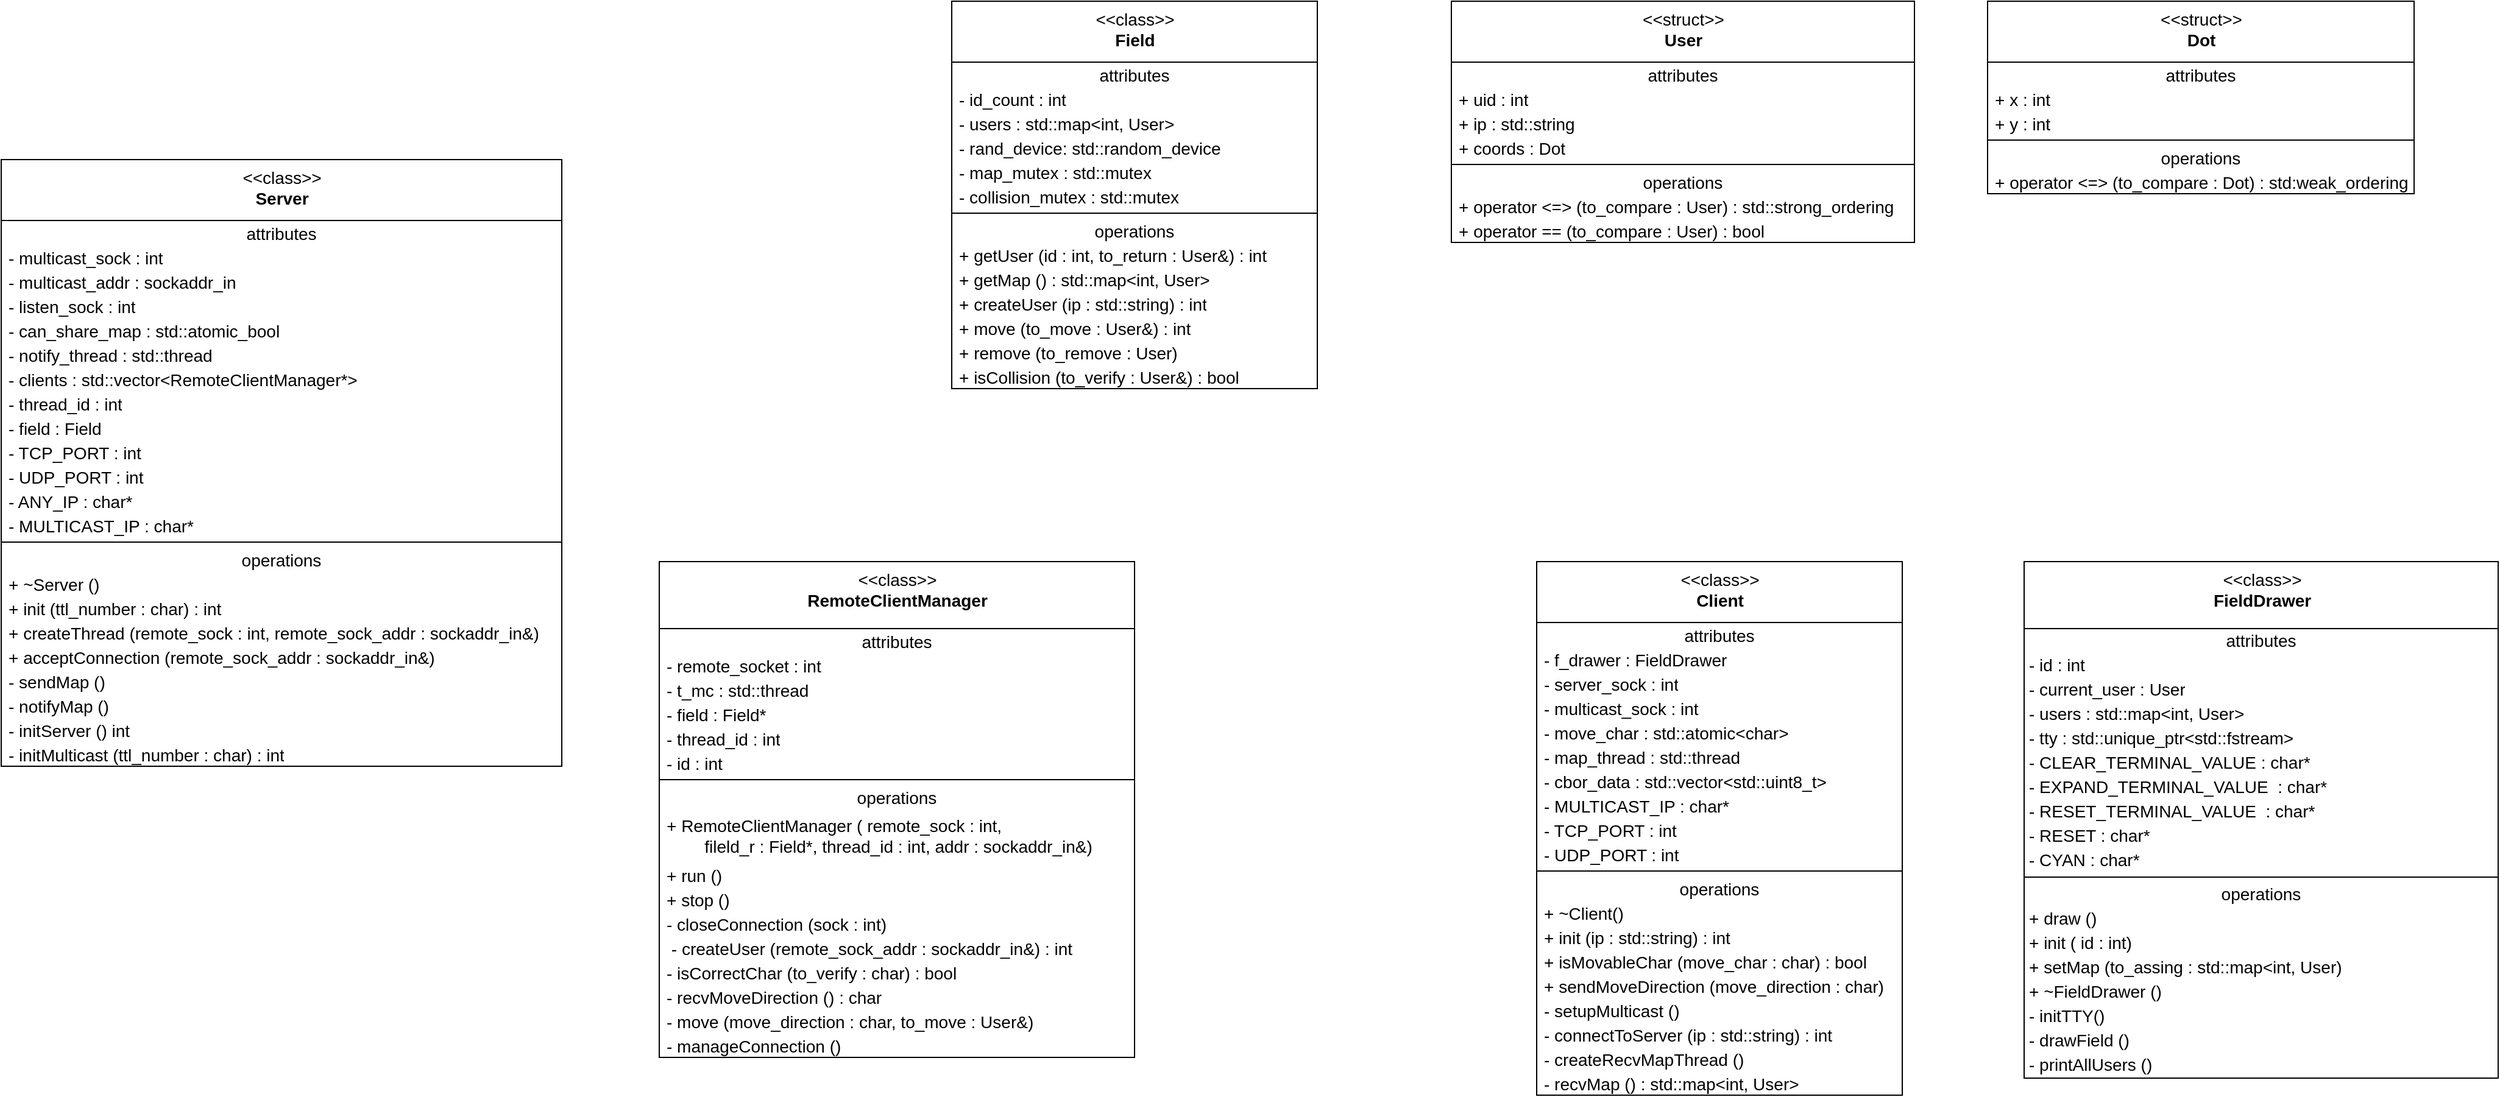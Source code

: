 <mxfile version="17.2.4" type="device" pages="2"><diagram id="QBxHCDTDb50119jeiAJM" name="Page-1"><mxGraphModel dx="2360" dy="2145" grid="1" gridSize="10" guides="1" tooltips="1" connect="1" arrows="1" fold="1" page="1" pageScale="1" pageWidth="827" pageHeight="1169" math="0" shadow="0"><root><mxCell id="0"/><mxCell id="1" parent="0"/><mxCell id="v9esrnPC93a9-r4l2NwM-30" value="&amp;lt;&amp;lt;class&amp;gt;&amp;gt;&lt;br style=&quot;font-size: 14px;&quot;&gt;&lt;b style=&quot;font-size: 14px;&quot;&gt;Field&lt;/b&gt;" style="swimlane;fontStyle=0;align=center;verticalAlign=top;childLayout=stackLayout;horizontal=1;startSize=50;horizontalStack=0;resizeParent=1;resizeParentMax=0;resizeLast=0;collapsible=0;marginBottom=0;html=1;fontSize=14;" parent="1" vertex="1"><mxGeometry x="400" y="-200" width="300" height="318" as="geometry"/></mxCell><mxCell id="v9esrnPC93a9-r4l2NwM-31" value="attributes" style="text;html=1;strokeColor=none;fillColor=none;align=center;verticalAlign=middle;spacingLeft=4;spacingRight=4;overflow=hidden;rotatable=0;points=[[0,0.5],[1,0.5]];portConstraint=eastwest;fontSize=14;" parent="v9esrnPC93a9-r4l2NwM-30" vertex="1"><mxGeometry y="50" width="300" height="20" as="geometry"/></mxCell><mxCell id="HTI_1i0wPOP56Z21qcD7-15" value="- id_count : int" style="text;html=1;strokeColor=none;fillColor=none;align=left;verticalAlign=middle;spacingLeft=4;spacingRight=4;overflow=hidden;rotatable=0;points=[[0,0.5],[1,0.5]];portConstraint=eastwest;fontSize=14;" vertex="1" parent="v9esrnPC93a9-r4l2NwM-30"><mxGeometry y="70" width="300" height="20" as="geometry"/></mxCell><mxCell id="v9esrnPC93a9-r4l2NwM-32" value="- users : std::map&amp;lt;int, User&amp;gt;" style="text;html=1;strokeColor=none;fillColor=none;align=left;verticalAlign=middle;spacingLeft=4;spacingRight=4;overflow=hidden;rotatable=0;points=[[0,0.5],[1,0.5]];portConstraint=eastwest;fontSize=14;" parent="v9esrnPC93a9-r4l2NwM-30" vertex="1"><mxGeometry y="90" width="300" height="20" as="geometry"/></mxCell><mxCell id="HTI_1i0wPOP56Z21qcD7-13" value="- rand_device: std::random_device" style="text;html=1;strokeColor=none;fillColor=none;align=left;verticalAlign=middle;spacingLeft=4;spacingRight=4;overflow=hidden;rotatable=0;points=[[0,0.5],[1,0.5]];portConstraint=eastwest;fontSize=14;" vertex="1" parent="v9esrnPC93a9-r4l2NwM-30"><mxGeometry y="110" width="300" height="20" as="geometry"/></mxCell><mxCell id="v9esrnPC93a9-r4l2NwM-41" value="- map_mutex : std::mutex" style="text;html=1;strokeColor=none;fillColor=none;align=left;verticalAlign=middle;spacingLeft=4;spacingRight=4;overflow=hidden;rotatable=0;points=[[0,0.5],[1,0.5]];portConstraint=eastwest;fontSize=14;" parent="v9esrnPC93a9-r4l2NwM-30" vertex="1"><mxGeometry y="130" width="300" height="20" as="geometry"/></mxCell><mxCell id="HTI_1i0wPOP56Z21qcD7-14" value="- collision_mutex : std::mutex" style="text;html=1;strokeColor=none;fillColor=none;align=left;verticalAlign=middle;spacingLeft=4;spacingRight=4;overflow=hidden;rotatable=0;points=[[0,0.5],[1,0.5]];portConstraint=eastwest;fontSize=14;" vertex="1" parent="v9esrnPC93a9-r4l2NwM-30"><mxGeometry y="150" width="300" height="20" as="geometry"/></mxCell><mxCell id="v9esrnPC93a9-r4l2NwM-34" value="" style="line;strokeWidth=1;fillColor=none;align=left;verticalAlign=middle;spacingTop=-1;spacingLeft=3;spacingRight=3;rotatable=0;labelPosition=right;points=[];portConstraint=eastwest;fontSize=14;" parent="v9esrnPC93a9-r4l2NwM-30" vertex="1"><mxGeometry y="170" width="300" height="8" as="geometry"/></mxCell><mxCell id="v9esrnPC93a9-r4l2NwM-35" value="operations" style="text;html=1;strokeColor=none;fillColor=none;align=center;verticalAlign=middle;spacingLeft=4;spacingRight=4;overflow=hidden;rotatable=0;points=[[0,0.5],[1,0.5]];portConstraint=eastwest;fontSize=14;" parent="v9esrnPC93a9-r4l2NwM-30" vertex="1"><mxGeometry y="178" width="300" height="20" as="geometry"/></mxCell><mxCell id="v9esrnPC93a9-r4l2NwM-36" value="+ getUser (id : int, to_return : User&amp;amp;) : int" style="text;html=1;strokeColor=none;fillColor=none;align=left;verticalAlign=middle;spacingLeft=4;spacingRight=4;overflow=hidden;rotatable=0;points=[[0,0.5],[1,0.5]];portConstraint=eastwest;fontSize=14;" parent="v9esrnPC93a9-r4l2NwM-30" vertex="1"><mxGeometry y="198" width="300" height="20" as="geometry"/></mxCell><mxCell id="HTI_1i0wPOP56Z21qcD7-16" value="+ getMap () : std::map&amp;lt;int, User&amp;gt;" style="text;html=1;strokeColor=none;fillColor=none;align=left;verticalAlign=middle;spacingLeft=4;spacingRight=4;overflow=hidden;rotatable=0;points=[[0,0.5],[1,0.5]];portConstraint=eastwest;fontSize=14;" vertex="1" parent="v9esrnPC93a9-r4l2NwM-30"><mxGeometry y="218" width="300" height="20" as="geometry"/></mxCell><mxCell id="v9esrnPC93a9-r4l2NwM-37" value="+ createUser (ip : std::string) : int" style="text;html=1;strokeColor=none;fillColor=none;align=left;verticalAlign=middle;spacingLeft=4;spacingRight=4;overflow=hidden;rotatable=0;points=[[0,0.5],[1,0.5]];portConstraint=eastwest;fontSize=14;" parent="v9esrnPC93a9-r4l2NwM-30" vertex="1"><mxGeometry y="238" width="300" height="20" as="geometry"/></mxCell><mxCell id="v9esrnPC93a9-r4l2NwM-38" value="+ move (to_move : User&amp;amp;) : int" style="text;html=1;strokeColor=none;fillColor=none;align=left;verticalAlign=middle;spacingLeft=4;spacingRight=4;overflow=hidden;rotatable=0;points=[[0,0.5],[1,0.5]];portConstraint=eastwest;fontSize=14;" parent="v9esrnPC93a9-r4l2NwM-30" vertex="1"><mxGeometry y="258" width="300" height="20" as="geometry"/></mxCell><mxCell id="pss1vz3VO2u5xHAYAkwy-10" value="+ remove (to_remove : User)&amp;nbsp;" style="text;html=1;strokeColor=none;fillColor=none;align=left;verticalAlign=middle;spacingLeft=4;spacingRight=4;overflow=hidden;rotatable=0;points=[[0,0.5],[1,0.5]];portConstraint=eastwest;fontSize=14;" parent="v9esrnPC93a9-r4l2NwM-30" vertex="1"><mxGeometry y="278" width="300" height="20" as="geometry"/></mxCell><mxCell id="v9esrnPC93a9-r4l2NwM-40" value="+ isCollision (to_verify : User&amp;amp;) : bool" style="text;html=1;strokeColor=none;fillColor=none;align=left;verticalAlign=middle;spacingLeft=4;spacingRight=4;overflow=hidden;rotatable=0;points=[[0,0.5],[1,0.5]];portConstraint=eastwest;fontSize=14;" parent="v9esrnPC93a9-r4l2NwM-30" vertex="1"><mxGeometry y="298" width="300" height="20" as="geometry"/></mxCell><mxCell id="pss1vz3VO2u5xHAYAkwy-1" value="&amp;lt;&amp;lt;struct&amp;gt;&amp;gt;&lt;br style=&quot;font-size: 14px;&quot;&gt;&lt;b style=&quot;font-size: 14px;&quot;&gt;User&lt;/b&gt;" style="swimlane;fontStyle=0;align=center;verticalAlign=top;childLayout=stackLayout;horizontal=1;startSize=50;horizontalStack=0;resizeParent=1;resizeParentMax=0;resizeLast=0;collapsible=0;marginBottom=0;html=1;fontSize=14;" parent="1" vertex="1"><mxGeometry x="810" y="-200" width="380" height="198" as="geometry"/></mxCell><mxCell id="pss1vz3VO2u5xHAYAkwy-2" value="attributes" style="text;html=1;strokeColor=none;fillColor=none;align=center;verticalAlign=middle;spacingLeft=4;spacingRight=4;overflow=hidden;rotatable=0;points=[[0,0.5],[1,0.5]];portConstraint=eastwest;fontSize=14;" parent="pss1vz3VO2u5xHAYAkwy-1" vertex="1"><mxGeometry y="50" width="380" height="20" as="geometry"/></mxCell><mxCell id="HTI_1i0wPOP56Z21qcD7-10" value="+ uid : int" style="text;html=1;strokeColor=none;fillColor=none;align=left;verticalAlign=middle;spacingLeft=4;spacingRight=4;overflow=hidden;rotatable=0;points=[[0,0.5],[1,0.5]];portConstraint=eastwest;fontSize=14;" vertex="1" parent="pss1vz3VO2u5xHAYAkwy-1"><mxGeometry y="70" width="380" height="20" as="geometry"/></mxCell><mxCell id="pss1vz3VO2u5xHAYAkwy-4" value="+ ip : std::string" style="text;html=1;strokeColor=none;fillColor=none;align=left;verticalAlign=middle;spacingLeft=4;spacingRight=4;overflow=hidden;rotatable=0;points=[[0,0.5],[1,0.5]];portConstraint=eastwest;fontSize=14;" parent="pss1vz3VO2u5xHAYAkwy-1" vertex="1"><mxGeometry y="90" width="380" height="20" as="geometry"/></mxCell><mxCell id="pss1vz3VO2u5xHAYAkwy-3" value="+ coords : Dot" style="text;html=1;strokeColor=none;fillColor=none;align=left;verticalAlign=middle;spacingLeft=4;spacingRight=4;overflow=hidden;rotatable=0;points=[[0,0.5],[1,0.5]];portConstraint=eastwest;fontSize=14;" parent="pss1vz3VO2u5xHAYAkwy-1" vertex="1"><mxGeometry y="110" width="380" height="20" as="geometry"/></mxCell><mxCell id="pss1vz3VO2u5xHAYAkwy-5" value="" style="line;strokeWidth=1;fillColor=none;align=left;verticalAlign=middle;spacingTop=-1;spacingLeft=3;spacingRight=3;rotatable=0;labelPosition=right;points=[];portConstraint=eastwest;fontSize=14;" parent="pss1vz3VO2u5xHAYAkwy-1" vertex="1"><mxGeometry y="130" width="380" height="8" as="geometry"/></mxCell><mxCell id="pss1vz3VO2u5xHAYAkwy-6" value="operations" style="text;html=1;strokeColor=none;fillColor=none;align=center;verticalAlign=middle;spacingLeft=4;spacingRight=4;overflow=hidden;rotatable=0;points=[[0,0.5],[1,0.5]];portConstraint=eastwest;fontSize=14;" parent="pss1vz3VO2u5xHAYAkwy-1" vertex="1"><mxGeometry y="138" width="380" height="20" as="geometry"/></mxCell><mxCell id="HTI_1i0wPOP56Z21qcD7-11" value="+ operator &amp;lt;=&amp;gt; (to_compare : User) : std::strong_ordering" style="text;html=1;strokeColor=none;fillColor=none;align=left;verticalAlign=middle;spacingLeft=4;spacingRight=4;overflow=hidden;rotatable=0;points=[[0,0.5],[1,0.5]];portConstraint=eastwest;fontSize=14;" vertex="1" parent="pss1vz3VO2u5xHAYAkwy-1"><mxGeometry y="158" width="380" height="20" as="geometry"/></mxCell><mxCell id="HTI_1i0wPOP56Z21qcD7-12" value="+ operator == (to_compare : User) : bool" style="text;html=1;strokeColor=none;fillColor=none;align=left;verticalAlign=middle;spacingLeft=4;spacingRight=4;overflow=hidden;rotatable=0;points=[[0,0.5],[1,0.5]];portConstraint=eastwest;fontSize=14;" vertex="1" parent="pss1vz3VO2u5xHAYAkwy-1"><mxGeometry y="178" width="380" height="20" as="geometry"/></mxCell><mxCell id="HTI_1i0wPOP56Z21qcD7-1" value="&amp;lt;&amp;lt;struct&amp;gt;&amp;gt;&lt;br style=&quot;font-size: 14px;&quot;&gt;&lt;b style=&quot;font-size: 14px;&quot;&gt;Dot&lt;/b&gt;" style="swimlane;fontStyle=0;align=center;verticalAlign=top;childLayout=stackLayout;horizontal=1;startSize=50;horizontalStack=0;resizeParent=1;resizeParentMax=0;resizeLast=0;collapsible=0;marginBottom=0;html=1;fontSize=14;" vertex="1" parent="1"><mxGeometry x="1250" y="-200" width="350" height="158" as="geometry"/></mxCell><mxCell id="HTI_1i0wPOP56Z21qcD7-2" value="attributes" style="text;html=1;strokeColor=none;fillColor=none;align=center;verticalAlign=middle;spacingLeft=4;spacingRight=4;overflow=hidden;rotatable=0;points=[[0,0.5],[1,0.5]];portConstraint=eastwest;fontSize=14;" vertex="1" parent="HTI_1i0wPOP56Z21qcD7-1"><mxGeometry y="50" width="350" height="20" as="geometry"/></mxCell><mxCell id="HTI_1i0wPOP56Z21qcD7-3" value="+ x : int" style="text;html=1;strokeColor=none;fillColor=none;align=left;verticalAlign=middle;spacingLeft=4;spacingRight=4;overflow=hidden;rotatable=0;points=[[0,0.5],[1,0.5]];portConstraint=eastwest;fontSize=14;" vertex="1" parent="HTI_1i0wPOP56Z21qcD7-1"><mxGeometry y="70" width="350" height="20" as="geometry"/></mxCell><mxCell id="HTI_1i0wPOP56Z21qcD7-9" value="+ y : int" style="text;html=1;strokeColor=none;fillColor=none;align=left;verticalAlign=middle;spacingLeft=4;spacingRight=4;overflow=hidden;rotatable=0;points=[[0,0.5],[1,0.5]];portConstraint=eastwest;fontSize=14;" vertex="1" parent="HTI_1i0wPOP56Z21qcD7-1"><mxGeometry y="90" width="350" height="20" as="geometry"/></mxCell><mxCell id="HTI_1i0wPOP56Z21qcD7-6" value="" style="line;strokeWidth=1;fillColor=none;align=left;verticalAlign=middle;spacingTop=-1;spacingLeft=3;spacingRight=3;rotatable=0;labelPosition=right;points=[];portConstraint=eastwest;fontSize=14;" vertex="1" parent="HTI_1i0wPOP56Z21qcD7-1"><mxGeometry y="110" width="350" height="8" as="geometry"/></mxCell><mxCell id="HTI_1i0wPOP56Z21qcD7-7" value="operations" style="text;html=1;strokeColor=none;fillColor=none;align=center;verticalAlign=middle;spacingLeft=4;spacingRight=4;overflow=hidden;rotatable=0;points=[[0,0.5],[1,0.5]];portConstraint=eastwest;fontSize=14;" vertex="1" parent="HTI_1i0wPOP56Z21qcD7-1"><mxGeometry y="118" width="350" height="20" as="geometry"/></mxCell><mxCell id="HTI_1i0wPOP56Z21qcD7-8" value="+ operator &amp;lt;=&amp;gt; (to_compare : Dot) : std:weak_ordering" style="text;html=1;strokeColor=none;fillColor=none;align=left;verticalAlign=middle;spacingLeft=4;spacingRight=4;overflow=hidden;rotatable=0;points=[[0,0.5],[1,0.5]];portConstraint=eastwest;fontSize=14;" vertex="1" parent="HTI_1i0wPOP56Z21qcD7-1"><mxGeometry y="138" width="350" height="20" as="geometry"/></mxCell><mxCell id="HTI_1i0wPOP56Z21qcD7-17" value="&amp;lt;&amp;lt;class&amp;gt;&amp;gt;&lt;br style=&quot;font-size: 14px;&quot;&gt;&lt;b style=&quot;font-size: 14px;&quot;&gt;Client&lt;/b&gt;" style="swimlane;fontStyle=0;align=center;verticalAlign=top;childLayout=stackLayout;horizontal=1;startSize=50;horizontalStack=0;resizeParent=1;resizeParentMax=0;resizeLast=0;collapsible=0;marginBottom=0;html=1;fontSize=14;" vertex="1" parent="1"><mxGeometry x="880" y="260" width="300" height="438" as="geometry"/></mxCell><mxCell id="HTI_1i0wPOP56Z21qcD7-18" value="attributes" style="text;html=1;strokeColor=none;fillColor=none;align=center;verticalAlign=middle;spacingLeft=4;spacingRight=4;overflow=hidden;rotatable=0;points=[[0,0.5],[1,0.5]];portConstraint=eastwest;fontSize=14;" vertex="1" parent="HTI_1i0wPOP56Z21qcD7-17"><mxGeometry y="50" width="300" height="20" as="geometry"/></mxCell><mxCell id="HTI_1i0wPOP56Z21qcD7-19" value="- f_drawer : FieldDrawer" style="text;html=1;strokeColor=none;fillColor=none;align=left;verticalAlign=middle;spacingLeft=4;spacingRight=4;overflow=hidden;rotatable=0;points=[[0,0.5],[1,0.5]];portConstraint=eastwest;fontSize=14;" vertex="1" parent="HTI_1i0wPOP56Z21qcD7-17"><mxGeometry y="70" width="300" height="20" as="geometry"/></mxCell><mxCell id="HTI_1i0wPOP56Z21qcD7-20" value="- server_sock : int" style="text;html=1;strokeColor=none;fillColor=none;align=left;verticalAlign=middle;spacingLeft=4;spacingRight=4;overflow=hidden;rotatable=0;points=[[0,0.5],[1,0.5]];portConstraint=eastwest;fontSize=14;" vertex="1" parent="HTI_1i0wPOP56Z21qcD7-17"><mxGeometry y="90" width="300" height="20" as="geometry"/></mxCell><mxCell id="HTI_1i0wPOP56Z21qcD7-32" value="- multicast_sock : int" style="text;html=1;strokeColor=none;fillColor=none;align=left;verticalAlign=middle;spacingLeft=4;spacingRight=4;overflow=hidden;rotatable=0;points=[[0,0.5],[1,0.5]];portConstraint=eastwest;fontSize=14;" vertex="1" parent="HTI_1i0wPOP56Z21qcD7-17"><mxGeometry y="110" width="300" height="20" as="geometry"/></mxCell><mxCell id="HTI_1i0wPOP56Z21qcD7-21" value="- move_char : std::atomic&amp;lt;char&amp;gt;" style="text;html=1;strokeColor=none;fillColor=none;align=left;verticalAlign=middle;spacingLeft=4;spacingRight=4;overflow=hidden;rotatable=0;points=[[0,0.5],[1,0.5]];portConstraint=eastwest;fontSize=14;" vertex="1" parent="HTI_1i0wPOP56Z21qcD7-17"><mxGeometry y="130" width="300" height="20" as="geometry"/></mxCell><mxCell id="HTI_1i0wPOP56Z21qcD7-22" value="- map_thread : std::thread" style="text;html=1;strokeColor=none;fillColor=none;align=left;verticalAlign=middle;spacingLeft=4;spacingRight=4;overflow=hidden;rotatable=0;points=[[0,0.5],[1,0.5]];portConstraint=eastwest;fontSize=14;" vertex="1" parent="HTI_1i0wPOP56Z21qcD7-17"><mxGeometry y="150" width="300" height="20" as="geometry"/></mxCell><mxCell id="HTI_1i0wPOP56Z21qcD7-23" value="- cbor_data : std::vector&amp;lt;std::uint8_t&amp;gt;" style="text;html=1;strokeColor=none;fillColor=none;align=left;verticalAlign=middle;spacingLeft=4;spacingRight=4;overflow=hidden;rotatable=0;points=[[0,0.5],[1,0.5]];portConstraint=eastwest;fontSize=14;" vertex="1" parent="HTI_1i0wPOP56Z21qcD7-17"><mxGeometry y="170" width="300" height="20" as="geometry"/></mxCell><mxCell id="HTI_1i0wPOP56Z21qcD7-35" value="- MULTICAST_IP : char*" style="text;html=1;strokeColor=none;fillColor=none;align=left;verticalAlign=middle;spacingLeft=4;spacingRight=4;overflow=hidden;rotatable=0;points=[[0,0.5],[1,0.5]];portConstraint=eastwest;fontSize=14;" vertex="1" parent="HTI_1i0wPOP56Z21qcD7-17"><mxGeometry y="190" width="300" height="20" as="geometry"/></mxCell><mxCell id="HTI_1i0wPOP56Z21qcD7-36" value="- TCP_PORT : int" style="text;html=1;strokeColor=none;fillColor=none;align=left;verticalAlign=middle;spacingLeft=4;spacingRight=4;overflow=hidden;rotatable=0;points=[[0,0.5],[1,0.5]];portConstraint=eastwest;fontSize=14;" vertex="1" parent="HTI_1i0wPOP56Z21qcD7-17"><mxGeometry y="210" width="300" height="20" as="geometry"/></mxCell><mxCell id="HTI_1i0wPOP56Z21qcD7-58" value="- UDP_PORT : int" style="text;html=1;strokeColor=none;fillColor=none;align=left;verticalAlign=middle;spacingLeft=4;spacingRight=4;overflow=hidden;rotatable=0;points=[[0,0.5],[1,0.5]];portConstraint=eastwest;fontSize=14;" vertex="1" parent="HTI_1i0wPOP56Z21qcD7-17"><mxGeometry y="230" width="300" height="20" as="geometry"/></mxCell><mxCell id="HTI_1i0wPOP56Z21qcD7-24" value="" style="line;strokeWidth=1;fillColor=none;align=left;verticalAlign=middle;spacingTop=-1;spacingLeft=3;spacingRight=3;rotatable=0;labelPosition=right;points=[];portConstraint=eastwest;fontSize=14;" vertex="1" parent="HTI_1i0wPOP56Z21qcD7-17"><mxGeometry y="250" width="300" height="8" as="geometry"/></mxCell><mxCell id="HTI_1i0wPOP56Z21qcD7-25" value="operations" style="text;html=1;strokeColor=none;fillColor=none;align=center;verticalAlign=middle;spacingLeft=4;spacingRight=4;overflow=hidden;rotatable=0;points=[[0,0.5],[1,0.5]];portConstraint=eastwest;fontSize=14;" vertex="1" parent="HTI_1i0wPOP56Z21qcD7-17"><mxGeometry y="258" width="300" height="20" as="geometry"/></mxCell><mxCell id="HTI_1i0wPOP56Z21qcD7-26" value="+ ~Client()" style="text;html=1;strokeColor=none;fillColor=none;align=left;verticalAlign=middle;spacingLeft=4;spacingRight=4;overflow=hidden;rotatable=0;points=[[0,0.5],[1,0.5]];portConstraint=eastwest;fontSize=14;" vertex="1" parent="HTI_1i0wPOP56Z21qcD7-17"><mxGeometry y="278" width="300" height="20" as="geometry"/></mxCell><mxCell id="HTI_1i0wPOP56Z21qcD7-27" value="+ init (ip : std::string) : int" style="text;html=1;strokeColor=none;fillColor=none;align=left;verticalAlign=middle;spacingLeft=4;spacingRight=4;overflow=hidden;rotatable=0;points=[[0,0.5],[1,0.5]];portConstraint=eastwest;fontSize=14;" vertex="1" parent="HTI_1i0wPOP56Z21qcD7-17"><mxGeometry y="298" width="300" height="20" as="geometry"/></mxCell><mxCell id="HTI_1i0wPOP56Z21qcD7-28" value="+ isMovableChar (move_char : char) : bool" style="text;html=1;strokeColor=none;fillColor=none;align=left;verticalAlign=middle;spacingLeft=4;spacingRight=4;overflow=hidden;rotatable=0;points=[[0,0.5],[1,0.5]];portConstraint=eastwest;fontSize=14;" vertex="1" parent="HTI_1i0wPOP56Z21qcD7-17"><mxGeometry y="318" width="300" height="20" as="geometry"/></mxCell><mxCell id="HTI_1i0wPOP56Z21qcD7-29" value="+ sendMoveDirection (move_direction : char)" style="text;html=1;strokeColor=none;fillColor=none;align=left;verticalAlign=middle;spacingLeft=4;spacingRight=4;overflow=hidden;rotatable=0;points=[[0,0.5],[1,0.5]];portConstraint=eastwest;fontSize=14;" vertex="1" parent="HTI_1i0wPOP56Z21qcD7-17"><mxGeometry y="338" width="300" height="20" as="geometry"/></mxCell><mxCell id="HTI_1i0wPOP56Z21qcD7-30" value="- setupMulticast ()" style="text;html=1;strokeColor=none;fillColor=none;align=left;verticalAlign=middle;spacingLeft=4;spacingRight=4;overflow=hidden;rotatable=0;points=[[0,0.5],[1,0.5]];portConstraint=eastwest;fontSize=14;" vertex="1" parent="HTI_1i0wPOP56Z21qcD7-17"><mxGeometry y="358" width="300" height="20" as="geometry"/></mxCell><mxCell id="HTI_1i0wPOP56Z21qcD7-31" value="- connectToServer (ip : std::string) : int" style="text;html=1;strokeColor=none;fillColor=none;align=left;verticalAlign=middle;spacingLeft=4;spacingRight=4;overflow=hidden;rotatable=0;points=[[0,0.5],[1,0.5]];portConstraint=eastwest;fontSize=14;" vertex="1" parent="HTI_1i0wPOP56Z21qcD7-17"><mxGeometry y="378" width="300" height="20" as="geometry"/></mxCell><mxCell id="HTI_1i0wPOP56Z21qcD7-33" value="- createRecvMapThread ()" style="text;html=1;strokeColor=none;fillColor=none;align=left;verticalAlign=middle;spacingLeft=4;spacingRight=4;overflow=hidden;rotatable=0;points=[[0,0.5],[1,0.5]];portConstraint=eastwest;fontSize=14;" vertex="1" parent="HTI_1i0wPOP56Z21qcD7-17"><mxGeometry y="398" width="300" height="20" as="geometry"/></mxCell><mxCell id="HTI_1i0wPOP56Z21qcD7-34" value="- recvMap () : std::map&amp;lt;int, User&amp;gt;" style="text;html=1;strokeColor=none;fillColor=none;align=left;verticalAlign=middle;spacingLeft=4;spacingRight=4;overflow=hidden;rotatable=0;points=[[0,0.5],[1,0.5]];portConstraint=eastwest;fontSize=14;" vertex="1" parent="HTI_1i0wPOP56Z21qcD7-17"><mxGeometry y="418" width="300" height="20" as="geometry"/></mxCell><mxCell id="HTI_1i0wPOP56Z21qcD7-59" value="&amp;lt;&amp;lt;class&amp;gt;&amp;gt;&lt;br style=&quot;font-size: 14px;&quot;&gt;&lt;b style=&quot;font-size: 14px;&quot;&gt;FieldDrawer&lt;/b&gt;" style="swimlane;fontStyle=0;align=center;verticalAlign=top;childLayout=stackLayout;horizontal=1;startSize=55;horizontalStack=0;resizeParent=1;resizeParentMax=0;resizeLast=0;collapsible=0;marginBottom=1;html=1;fontSize=14;spacing=2;swimlaneLine=1;glass=0;arcSize=15;autosize=0;" vertex="1" parent="1"><mxGeometry x="1280" y="260" width="389" height="424" as="geometry"/></mxCell><mxCell id="HTI_1i0wPOP56Z21qcD7-60" value="attributes" style="text;html=1;strokeColor=none;fillColor=none;align=center;verticalAlign=middle;spacingLeft=4;spacingRight=4;overflow=hidden;rotatable=0;points=[[0,0.5],[1,0.5]];portConstraint=eastwest;fontSize=14;spacing=0;" vertex="1" parent="HTI_1i0wPOP56Z21qcD7-59"><mxGeometry y="55" width="389" height="20" as="geometry"/></mxCell><mxCell id="HTI_1i0wPOP56Z21qcD7-69" value="- id : int" style="text;html=1;strokeColor=none;fillColor=none;align=left;verticalAlign=middle;spacingLeft=4;spacingRight=4;overflow=hidden;rotatable=0;points=[[0,0.5],[1,0.5]];portConstraint=eastwest;fontSize=14;spacing=0;" vertex="1" parent="HTI_1i0wPOP56Z21qcD7-59"><mxGeometry y="75" width="389" height="20" as="geometry"/></mxCell><mxCell id="HTI_1i0wPOP56Z21qcD7-61" value="- current_user : User" style="text;html=1;strokeColor=none;fillColor=none;align=left;verticalAlign=middle;spacingLeft=4;spacingRight=4;overflow=hidden;rotatable=0;points=[[0,0.5],[1,0.5]];portConstraint=eastwest;fontSize=14;spacing=0;" vertex="1" parent="HTI_1i0wPOP56Z21qcD7-59"><mxGeometry y="95" width="389" height="20" as="geometry"/></mxCell><mxCell id="HTI_1i0wPOP56Z21qcD7-67" value="- users : std::map&amp;lt;int, User&amp;gt;" style="text;html=1;strokeColor=none;fillColor=none;align=left;verticalAlign=middle;spacingLeft=4;spacingRight=4;overflow=hidden;rotatable=0;points=[[0,0.5],[1,0.5]];portConstraint=eastwest;fontSize=14;spacing=0;" vertex="1" parent="HTI_1i0wPOP56Z21qcD7-59"><mxGeometry y="115" width="389" height="20" as="geometry"/></mxCell><mxCell id="HTI_1i0wPOP56Z21qcD7-68" value="- tty : std::unique_ptr&amp;lt;std::fstream&amp;gt;" style="text;html=1;strokeColor=none;fillColor=none;align=left;verticalAlign=middle;spacingLeft=4;spacingRight=4;overflow=hidden;rotatable=0;points=[[0,0.5],[1,0.5]];portConstraint=eastwest;fontSize=14;spacing=0;" vertex="1" parent="HTI_1i0wPOP56Z21qcD7-59"><mxGeometry y="135" width="389" height="20" as="geometry"/></mxCell><mxCell id="HTI_1i0wPOP56Z21qcD7-70" value="- CLEAR_TERMINAL_VALUE&amp;nbsp;: char*" style="text;html=1;strokeColor=none;fillColor=none;align=left;verticalAlign=middle;spacingLeft=4;spacingRight=4;overflow=hidden;rotatable=0;points=[[0,0.5],[1,0.5]];portConstraint=eastwest;fontSize=14;spacing=0;" vertex="1" parent="HTI_1i0wPOP56Z21qcD7-59"><mxGeometry y="155" width="389" height="20" as="geometry"/></mxCell><mxCell id="HTI_1i0wPOP56Z21qcD7-72" value="- EXPAND_TERMINAL_VALUE&amp;nbsp;&amp;nbsp;: char*" style="text;html=1;strokeColor=none;fillColor=none;align=left;verticalAlign=middle;spacingLeft=4;spacingRight=4;overflow=hidden;rotatable=0;points=[[0,0.5],[1,0.5]];portConstraint=eastwest;fontSize=14;spacing=0;" vertex="1" parent="HTI_1i0wPOP56Z21qcD7-59"><mxGeometry y="175" width="389" height="20" as="geometry"/></mxCell><mxCell id="HTI_1i0wPOP56Z21qcD7-73" value="- RESET_TERMINAL_VALUE&amp;nbsp;&amp;nbsp;: char*" style="text;html=1;strokeColor=none;fillColor=none;align=left;verticalAlign=middle;spacingLeft=4;spacingRight=4;overflow=hidden;rotatable=0;points=[[0,0.5],[1,0.5]];portConstraint=eastwest;fontSize=14;spacing=0;" vertex="1" parent="HTI_1i0wPOP56Z21qcD7-59"><mxGeometry y="195" width="389" height="20" as="geometry"/></mxCell><mxCell id="HTI_1i0wPOP56Z21qcD7-71" value="- RESET : char*" style="text;html=1;strokeColor=none;fillColor=none;align=left;verticalAlign=middle;spacingLeft=4;spacingRight=4;overflow=hidden;rotatable=0;points=[[0,0.5],[1,0.5]];portConstraint=eastwest;fontSize=14;spacing=0;" vertex="1" parent="HTI_1i0wPOP56Z21qcD7-59"><mxGeometry y="215" width="389" height="20" as="geometry"/></mxCell><mxCell id="HTI_1i0wPOP56Z21qcD7-74" value="- CYAN : char*" style="text;html=1;strokeColor=none;fillColor=none;align=left;verticalAlign=middle;spacingLeft=4;spacingRight=4;overflow=hidden;rotatable=0;points=[[0,0.5],[1,0.5]];portConstraint=eastwest;fontSize=14;spacing=0;" vertex="1" parent="HTI_1i0wPOP56Z21qcD7-59"><mxGeometry y="235" width="389" height="20" as="geometry"/></mxCell><mxCell id="HTI_1i0wPOP56Z21qcD7-64" value="" style="line;strokeWidth=1;fillColor=none;align=left;verticalAlign=middle;spacingTop=-1;spacingLeft=3;spacingRight=3;rotatable=0;labelPosition=right;points=[];portConstraint=eastwest;fontSize=14;spacing=0;" vertex="1" parent="HTI_1i0wPOP56Z21qcD7-59"><mxGeometry y="255" width="389" height="8" as="geometry"/></mxCell><mxCell id="HTI_1i0wPOP56Z21qcD7-65" value="operations" style="text;html=1;strokeColor=none;fillColor=none;align=center;verticalAlign=middle;spacingLeft=4;spacingRight=4;overflow=hidden;rotatable=0;points=[[0,0.5],[1,0.5]];portConstraint=eastwest;fontSize=14;spacing=0;" vertex="1" parent="HTI_1i0wPOP56Z21qcD7-59"><mxGeometry y="263" width="389" height="20" as="geometry"/></mxCell><mxCell id="HTI_1i0wPOP56Z21qcD7-76" value="+ draw ()&amp;nbsp;" style="text;html=1;strokeColor=none;fillColor=none;align=left;verticalAlign=middle;spacingLeft=4;spacingRight=4;overflow=hidden;rotatable=0;points=[[0,0.5],[1,0.5]];portConstraint=eastwest;fontSize=14;spacing=0;" vertex="1" parent="HTI_1i0wPOP56Z21qcD7-59"><mxGeometry y="283" width="389" height="20" as="geometry"/></mxCell><mxCell id="HTI_1i0wPOP56Z21qcD7-77" value="+ init ( id : int)&amp;nbsp;" style="text;html=1;strokeColor=none;fillColor=none;align=left;verticalAlign=middle;spacingLeft=4;spacingRight=4;overflow=hidden;rotatable=0;points=[[0,0.5],[1,0.5]];portConstraint=eastwest;fontSize=14;spacing=0;" vertex="1" parent="HTI_1i0wPOP56Z21qcD7-59"><mxGeometry y="303" width="389" height="20" as="geometry"/></mxCell><mxCell id="HTI_1i0wPOP56Z21qcD7-78" value="+ setMap (to_assing : std::map&amp;lt;int, User)" style="text;html=1;strokeColor=none;fillColor=none;align=left;verticalAlign=middle;spacingLeft=4;spacingRight=4;overflow=hidden;rotatable=0;points=[[0,0.5],[1,0.5]];portConstraint=eastwest;fontSize=14;spacing=0;" vertex="1" parent="HTI_1i0wPOP56Z21qcD7-59"><mxGeometry y="323" width="389" height="20" as="geometry"/></mxCell><mxCell id="HTI_1i0wPOP56Z21qcD7-79" value="+ ~FieldDrawer ()" style="text;html=1;strokeColor=none;fillColor=none;align=left;verticalAlign=middle;spacingLeft=4;spacingRight=4;overflow=hidden;rotatable=0;points=[[0,0.5],[1,0.5]];portConstraint=eastwest;fontSize=14;spacing=0;" vertex="1" parent="HTI_1i0wPOP56Z21qcD7-59"><mxGeometry y="343" width="389" height="20" as="geometry"/></mxCell><mxCell id="HTI_1i0wPOP56Z21qcD7-80" value="- initTTY()" style="text;html=1;strokeColor=none;fillColor=none;align=left;verticalAlign=middle;spacingLeft=4;spacingRight=4;overflow=hidden;rotatable=0;points=[[0,0.5],[1,0.5]];portConstraint=eastwest;fontSize=14;spacing=0;" vertex="1" parent="HTI_1i0wPOP56Z21qcD7-59"><mxGeometry y="363" width="389" height="20" as="geometry"/></mxCell><mxCell id="HTI_1i0wPOP56Z21qcD7-81" value="- drawField ()" style="text;html=1;strokeColor=none;fillColor=none;align=left;verticalAlign=middle;spacingLeft=4;spacingRight=4;overflow=hidden;rotatable=0;points=[[0,0.5],[1,0.5]];portConstraint=eastwest;fontSize=14;spacing=0;" vertex="1" parent="HTI_1i0wPOP56Z21qcD7-59"><mxGeometry y="383" width="389" height="20" as="geometry"/></mxCell><mxCell id="HTI_1i0wPOP56Z21qcD7-82" value="- printAllUsers ()" style="text;html=1;strokeColor=none;fillColor=none;align=left;verticalAlign=middle;spacingLeft=4;spacingRight=4;overflow=hidden;rotatable=0;points=[[0,0.5],[1,0.5]];portConstraint=eastwest;fontSize=14;spacing=0;" vertex="1" parent="HTI_1i0wPOP56Z21qcD7-59"><mxGeometry y="403" width="389" height="20" as="geometry"/></mxCell><mxCell id="HTI_1i0wPOP56Z21qcD7-83" value="&amp;lt;&amp;lt;class&amp;gt;&amp;gt;&lt;br&gt;&lt;b&gt;RemoteClientManager&lt;/b&gt;" style="swimlane;fontStyle=0;align=center;verticalAlign=top;childLayout=stackLayout;horizontal=1;startSize=55;horizontalStack=0;resizeParent=1;resizeParentMax=0;resizeLast=0;collapsible=0;marginBottom=0;html=1;glass=0;fontFamily=Helvetica;fontSize=14;fontColor=default;strokeColor=default;fillColor=default;" vertex="1" parent="1"><mxGeometry x="160" y="260" width="390" height="407" as="geometry"/></mxCell><mxCell id="HTI_1i0wPOP56Z21qcD7-84" value="attributes" style="text;html=1;strokeColor=none;fillColor=none;align=center;verticalAlign=middle;spacingLeft=4;spacingRight=4;overflow=hidden;rotatable=0;points=[[0,0.5],[1,0.5]];portConstraint=eastwest;glass=0;fontFamily=Helvetica;fontSize=14;fontColor=default;startSize=55;" vertex="1" parent="HTI_1i0wPOP56Z21qcD7-83"><mxGeometry y="55" width="390" height="20" as="geometry"/></mxCell><mxCell id="HTI_1i0wPOP56Z21qcD7-85" value="- remote_socket : int" style="text;html=1;strokeColor=none;fillColor=none;align=left;verticalAlign=middle;spacingLeft=4;spacingRight=4;overflow=hidden;rotatable=0;points=[[0,0.5],[1,0.5]];portConstraint=eastwest;glass=0;fontFamily=Helvetica;fontSize=14;fontColor=default;startSize=55;" vertex="1" parent="HTI_1i0wPOP56Z21qcD7-83"><mxGeometry y="75" width="390" height="20" as="geometry"/></mxCell><mxCell id="HTI_1i0wPOP56Z21qcD7-95" value="- t_mc : std::thread" style="text;html=1;strokeColor=none;fillColor=none;align=left;verticalAlign=middle;spacingLeft=4;spacingRight=4;overflow=hidden;rotatable=0;points=[[0,0.5],[1,0.5]];portConstraint=eastwest;glass=0;fontFamily=Helvetica;fontSize=14;fontColor=default;startSize=55;" vertex="1" parent="HTI_1i0wPOP56Z21qcD7-83"><mxGeometry y="95" width="390" height="20" as="geometry"/></mxCell><mxCell id="HTI_1i0wPOP56Z21qcD7-92" value="- field : Field*" style="text;html=1;strokeColor=none;fillColor=none;align=left;verticalAlign=middle;spacingLeft=4;spacingRight=4;overflow=hidden;rotatable=0;points=[[0,0.5],[1,0.5]];portConstraint=eastwest;glass=0;fontFamily=Helvetica;fontSize=14;fontColor=default;startSize=55;" vertex="1" parent="HTI_1i0wPOP56Z21qcD7-83"><mxGeometry y="115" width="390" height="20" as="geometry"/></mxCell><mxCell id="HTI_1i0wPOP56Z21qcD7-94" value="- thread_id : int" style="text;html=1;strokeColor=none;fillColor=none;align=left;verticalAlign=middle;spacingLeft=4;spacingRight=4;overflow=hidden;rotatable=0;points=[[0,0.5],[1,0.5]];portConstraint=eastwest;glass=0;fontFamily=Helvetica;fontSize=14;fontColor=default;startSize=55;" vertex="1" parent="HTI_1i0wPOP56Z21qcD7-83"><mxGeometry y="135" width="390" height="20" as="geometry"/></mxCell><mxCell id="HTI_1i0wPOP56Z21qcD7-93" value="- id : int" style="text;html=1;strokeColor=none;fillColor=none;align=left;verticalAlign=middle;spacingLeft=4;spacingRight=4;overflow=hidden;rotatable=0;points=[[0,0.5],[1,0.5]];portConstraint=eastwest;glass=0;fontFamily=Helvetica;fontSize=14;fontColor=default;startSize=55;" vertex="1" parent="HTI_1i0wPOP56Z21qcD7-83"><mxGeometry y="155" width="390" height="20" as="geometry"/></mxCell><mxCell id="HTI_1i0wPOP56Z21qcD7-88" value="" style="line;strokeWidth=1;fillColor=none;align=left;verticalAlign=middle;spacingTop=-1;spacingLeft=3;spacingRight=3;rotatable=0;labelPosition=right;points=[];portConstraint=eastwest;glass=0;fontFamily=Helvetica;fontSize=14;fontColor=default;startSize=55;html=1;" vertex="1" parent="HTI_1i0wPOP56Z21qcD7-83"><mxGeometry y="175" width="390" height="8" as="geometry"/></mxCell><mxCell id="HTI_1i0wPOP56Z21qcD7-89" value="operations" style="text;html=1;strokeColor=none;fillColor=none;align=center;verticalAlign=middle;spacingLeft=4;spacingRight=4;overflow=hidden;rotatable=0;points=[[0,0.5],[1,0.5]];portConstraint=eastwest;glass=0;fontFamily=Helvetica;fontSize=14;fontColor=default;startSize=55;" vertex="1" parent="HTI_1i0wPOP56Z21qcD7-83"><mxGeometry y="183" width="390" height="20" as="geometry"/></mxCell><mxCell id="HTI_1i0wPOP56Z21qcD7-91" value="+ RemoteClientManager ( remote_sock : int,&lt;br&gt;&#9;&#9;&lt;span style=&quot;white-space: pre&quot;&gt;&#9;&lt;/span&gt;fileld_r : Field*, thread_id : int, addr : sockaddr_in&amp;amp;)" style="text;strokeColor=none;fillColor=none;align=left;verticalAlign=middle;spacingLeft=4;spacingRight=4;overflow=hidden;rotatable=0;points=[[0,0.5],[1,0.5]];portConstraint=eastwest;glass=0;fontFamily=Helvetica;fontSize=14;fontColor=default;startSize=55;spacing=2;spacingTop=0;spacingBottom=0;html=1;labelBorderColor=none;labelBackgroundColor=none;imageHeight=24;arcSize=12;" vertex="1" parent="HTI_1i0wPOP56Z21qcD7-83"><mxGeometry y="203" width="390" height="44" as="geometry"/></mxCell><mxCell id="HTI_1i0wPOP56Z21qcD7-96" value="+ run ()" style="text;html=1;strokeColor=none;fillColor=none;align=left;verticalAlign=middle;spacingLeft=4;spacingRight=4;overflow=hidden;rotatable=0;points=[[0,0.5],[1,0.5]];portConstraint=eastwest;glass=0;fontFamily=Helvetica;fontSize=14;fontColor=default;startSize=55;" vertex="1" parent="HTI_1i0wPOP56Z21qcD7-83"><mxGeometry y="247" width="390" height="20" as="geometry"/></mxCell><mxCell id="HTI_1i0wPOP56Z21qcD7-97" value="+ stop ()" style="text;html=1;strokeColor=none;fillColor=none;align=left;verticalAlign=middle;spacingLeft=4;spacingRight=4;overflow=hidden;rotatable=0;points=[[0,0.5],[1,0.5]];portConstraint=eastwest;glass=0;fontFamily=Helvetica;fontSize=14;fontColor=default;startSize=55;" vertex="1" parent="HTI_1i0wPOP56Z21qcD7-83"><mxGeometry y="267" width="390" height="20" as="geometry"/></mxCell><mxCell id="HTI_1i0wPOP56Z21qcD7-98" value="- closeConnection (sock : int)" style="text;html=1;strokeColor=none;fillColor=none;align=left;verticalAlign=middle;spacingLeft=4;spacingRight=4;overflow=hidden;rotatable=0;points=[[0,0.5],[1,0.5]];portConstraint=eastwest;glass=0;fontFamily=Helvetica;fontSize=14;fontColor=default;startSize=55;" vertex="1" parent="HTI_1i0wPOP56Z21qcD7-83"><mxGeometry y="287" width="390" height="20" as="geometry"/></mxCell><mxCell id="HTI_1i0wPOP56Z21qcD7-99" value="&amp;nbsp;- createUser (remote_sock_addr : sockaddr_in&amp;amp;) : int" style="text;html=1;strokeColor=none;fillColor=none;align=left;verticalAlign=middle;spacingLeft=4;spacingRight=4;overflow=hidden;rotatable=0;points=[[0,0.5],[1,0.5]];portConstraint=eastwest;glass=0;fontFamily=Helvetica;fontSize=14;fontColor=default;startSize=55;" vertex="1" parent="HTI_1i0wPOP56Z21qcD7-83"><mxGeometry y="307" width="390" height="20" as="geometry"/></mxCell><mxCell id="HTI_1i0wPOP56Z21qcD7-100" value="- isCorrectChar (to_verify : char) : bool" style="text;html=1;strokeColor=none;fillColor=none;align=left;verticalAlign=middle;spacingLeft=4;spacingRight=4;overflow=hidden;rotatable=0;points=[[0,0.5],[1,0.5]];portConstraint=eastwest;glass=0;fontFamily=Helvetica;fontSize=14;fontColor=default;startSize=55;" vertex="1" parent="HTI_1i0wPOP56Z21qcD7-83"><mxGeometry y="327" width="390" height="20" as="geometry"/></mxCell><mxCell id="HTI_1i0wPOP56Z21qcD7-101" value="- recvMoveDirection () : char" style="text;html=1;strokeColor=none;fillColor=none;align=left;verticalAlign=middle;spacingLeft=4;spacingRight=4;overflow=hidden;rotatable=0;points=[[0,0.5],[1,0.5]];portConstraint=eastwest;glass=0;fontFamily=Helvetica;fontSize=14;fontColor=default;startSize=55;" vertex="1" parent="HTI_1i0wPOP56Z21qcD7-83"><mxGeometry y="347" width="390" height="20" as="geometry"/></mxCell><mxCell id="HTI_1i0wPOP56Z21qcD7-102" value="- move (move_direction : char, to_move : User&amp;amp;)" style="text;html=1;strokeColor=none;fillColor=none;align=left;verticalAlign=middle;spacingLeft=4;spacingRight=4;overflow=hidden;rotatable=0;points=[[0,0.5],[1,0.5]];portConstraint=eastwest;glass=0;fontFamily=Helvetica;fontSize=14;fontColor=default;startSize=55;" vertex="1" parent="HTI_1i0wPOP56Z21qcD7-83"><mxGeometry y="367" width="390" height="20" as="geometry"/></mxCell><mxCell id="HTI_1i0wPOP56Z21qcD7-103" value="- manageConnection ()" style="text;html=1;strokeColor=none;fillColor=none;align=left;verticalAlign=middle;spacingLeft=4;spacingRight=4;overflow=hidden;rotatable=0;points=[[0,0.5],[1,0.5]];portConstraint=eastwest;glass=0;fontFamily=Helvetica;fontSize=14;fontColor=default;startSize=55;" vertex="1" parent="HTI_1i0wPOP56Z21qcD7-83"><mxGeometry y="387" width="390" height="20" as="geometry"/></mxCell><mxCell id="HTI_1i0wPOP56Z21qcD7-122" value="&amp;lt;&amp;lt;class&amp;gt;&amp;gt;&lt;br style=&quot;font-size: 14px&quot;&gt;&lt;b&gt;Server&lt;/b&gt;" style="swimlane;fontStyle=0;align=center;verticalAlign=top;childLayout=stackLayout;horizontal=1;startSize=50;horizontalStack=0;resizeParent=1;resizeParentMax=0;resizeLast=0;collapsible=0;marginBottom=0;html=1;fontSize=14;" vertex="1" parent="1"><mxGeometry x="-380" y="-70" width="460" height="498" as="geometry"/></mxCell><mxCell id="HTI_1i0wPOP56Z21qcD7-123" value="attributes" style="text;html=1;strokeColor=none;fillColor=none;align=center;verticalAlign=middle;spacingLeft=4;spacingRight=4;overflow=hidden;rotatable=0;points=[[0,0.5],[1,0.5]];portConstraint=eastwest;fontSize=14;" vertex="1" parent="HTI_1i0wPOP56Z21qcD7-122"><mxGeometry y="50" width="460" height="20" as="geometry"/></mxCell><mxCell id="HTI_1i0wPOP56Z21qcD7-126" value="- multicast_sock : int" style="text;html=1;strokeColor=none;fillColor=none;align=left;verticalAlign=middle;spacingLeft=4;spacingRight=4;overflow=hidden;rotatable=0;points=[[0,0.5],[1,0.5]];portConstraint=eastwest;fontSize=14;" vertex="1" parent="HTI_1i0wPOP56Z21qcD7-122"><mxGeometry y="70" width="460" height="20" as="geometry"/></mxCell><mxCell id="HTI_1i0wPOP56Z21qcD7-124" value="- multicast_addr : sockaddr_in" style="text;html=1;strokeColor=none;fillColor=none;align=left;verticalAlign=middle;spacingLeft=4;spacingRight=4;overflow=hidden;rotatable=0;points=[[0,0.5],[1,0.5]];portConstraint=eastwest;fontSize=14;" vertex="1" parent="HTI_1i0wPOP56Z21qcD7-122"><mxGeometry y="90" width="460" height="20" as="geometry"/></mxCell><mxCell id="HTI_1i0wPOP56Z21qcD7-125" value="- listen_sock : int" style="text;html=1;strokeColor=none;fillColor=none;align=left;verticalAlign=middle;spacingLeft=4;spacingRight=4;overflow=hidden;rotatable=0;points=[[0,0.5],[1,0.5]];portConstraint=eastwest;fontSize=14;" vertex="1" parent="HTI_1i0wPOP56Z21qcD7-122"><mxGeometry y="110" width="460" height="20" as="geometry"/></mxCell><mxCell id="HTI_1i0wPOP56Z21qcD7-127" value="- can_share_map : std::atomic_bool" style="text;html=1;strokeColor=none;fillColor=none;align=left;verticalAlign=middle;spacingLeft=4;spacingRight=4;overflow=hidden;rotatable=0;points=[[0,0.5],[1,0.5]];portConstraint=eastwest;fontSize=14;" vertex="1" parent="HTI_1i0wPOP56Z21qcD7-122"><mxGeometry y="130" width="460" height="20" as="geometry"/></mxCell><mxCell id="HTI_1i0wPOP56Z21qcD7-128" value="- notify_thread : std::thread" style="text;html=1;strokeColor=none;fillColor=none;align=left;verticalAlign=middle;spacingLeft=4;spacingRight=4;overflow=hidden;rotatable=0;points=[[0,0.5],[1,0.5]];portConstraint=eastwest;fontSize=14;" vertex="1" parent="HTI_1i0wPOP56Z21qcD7-122"><mxGeometry y="150" width="460" height="20" as="geometry"/></mxCell><mxCell id="HTI_1i0wPOP56Z21qcD7-129" value="- clients : std::vector&amp;lt;RemoteClientManager*&amp;gt;" style="text;html=1;strokeColor=none;fillColor=none;align=left;verticalAlign=middle;spacingLeft=4;spacingRight=4;overflow=hidden;rotatable=0;points=[[0,0.5],[1,0.5]];portConstraint=eastwest;fontSize=14;" vertex="1" parent="HTI_1i0wPOP56Z21qcD7-122"><mxGeometry y="170" width="460" height="20" as="geometry"/></mxCell><mxCell id="HTI_1i0wPOP56Z21qcD7-130" value="- thread_id : int" style="text;html=1;strokeColor=none;fillColor=none;align=left;verticalAlign=middle;spacingLeft=4;spacingRight=4;overflow=hidden;rotatable=0;points=[[0,0.5],[1,0.5]];portConstraint=eastwest;fontSize=14;" vertex="1" parent="HTI_1i0wPOP56Z21qcD7-122"><mxGeometry y="190" width="460" height="20" as="geometry"/></mxCell><mxCell id="HTI_1i0wPOP56Z21qcD7-131" value="- field : Field" style="text;html=1;strokeColor=none;fillColor=none;align=left;verticalAlign=middle;spacingLeft=4;spacingRight=4;overflow=hidden;rotatable=0;points=[[0,0.5],[1,0.5]];portConstraint=eastwest;fontSize=14;" vertex="1" parent="HTI_1i0wPOP56Z21qcD7-122"><mxGeometry y="210" width="460" height="20" as="geometry"/></mxCell><mxCell id="HTI_1i0wPOP56Z21qcD7-143" value="- TCP_PORT : int" style="text;html=1;strokeColor=none;fillColor=none;align=left;verticalAlign=middle;spacingLeft=4;spacingRight=4;overflow=hidden;rotatable=0;points=[[0,0.5],[1,0.5]];portConstraint=eastwest;fontSize=14;" vertex="1" parent="HTI_1i0wPOP56Z21qcD7-122"><mxGeometry y="230" width="460" height="20" as="geometry"/></mxCell><mxCell id="HTI_1i0wPOP56Z21qcD7-132" value="- UDP_PORT : int" style="text;html=1;strokeColor=none;fillColor=none;align=left;verticalAlign=middle;spacingLeft=4;spacingRight=4;overflow=hidden;rotatable=0;points=[[0,0.5],[1,0.5]];portConstraint=eastwest;fontSize=14;" vertex="1" parent="HTI_1i0wPOP56Z21qcD7-122"><mxGeometry y="250" width="460" height="20" as="geometry"/></mxCell><mxCell id="HTI_1i0wPOP56Z21qcD7-147" value="- ANY_IP : char*" style="text;html=1;strokeColor=none;fillColor=none;align=left;verticalAlign=middle;spacingLeft=4;spacingRight=4;overflow=hidden;rotatable=0;points=[[0,0.5],[1,0.5]];portConstraint=eastwest;fontSize=14;" vertex="1" parent="HTI_1i0wPOP56Z21qcD7-122"><mxGeometry y="270" width="460" height="20" as="geometry"/></mxCell><mxCell id="HTI_1i0wPOP56Z21qcD7-146" value="- MULTICAST_IP : char*" style="text;html=1;strokeColor=none;fillColor=none;align=left;verticalAlign=middle;spacingLeft=4;spacingRight=4;overflow=hidden;rotatable=0;points=[[0,0.5],[1,0.5]];portConstraint=eastwest;fontSize=14;" vertex="1" parent="HTI_1i0wPOP56Z21qcD7-122"><mxGeometry y="290" width="460" height="20" as="geometry"/></mxCell><mxCell id="HTI_1i0wPOP56Z21qcD7-133" value="" style="line;strokeWidth=1;fillColor=none;align=left;verticalAlign=middle;spacingTop=-1;spacingLeft=3;spacingRight=3;rotatable=0;labelPosition=right;points=[];portConstraint=eastwest;fontSize=14;" vertex="1" parent="HTI_1i0wPOP56Z21qcD7-122"><mxGeometry y="310" width="460" height="8" as="geometry"/></mxCell><mxCell id="HTI_1i0wPOP56Z21qcD7-134" value="operations" style="text;html=1;strokeColor=none;fillColor=none;align=center;verticalAlign=middle;spacingLeft=4;spacingRight=4;overflow=hidden;rotatable=0;points=[[0,0.5],[1,0.5]];portConstraint=eastwest;fontSize=14;" vertex="1" parent="HTI_1i0wPOP56Z21qcD7-122"><mxGeometry y="318" width="460" height="20" as="geometry"/></mxCell><mxCell id="HTI_1i0wPOP56Z21qcD7-135" value="+ ~Server ()" style="text;html=1;strokeColor=none;fillColor=none;align=left;verticalAlign=middle;spacingLeft=4;spacingRight=4;overflow=hidden;rotatable=0;points=[[0,0.5],[1,0.5]];portConstraint=eastwest;fontSize=14;" vertex="1" parent="HTI_1i0wPOP56Z21qcD7-122"><mxGeometry y="338" width="460" height="20" as="geometry"/></mxCell><mxCell id="HTI_1i0wPOP56Z21qcD7-136" value="+ init (ttl_number : char) : int" style="text;html=1;strokeColor=none;fillColor=none;align=left;verticalAlign=middle;spacingLeft=4;spacingRight=4;overflow=hidden;rotatable=0;points=[[0,0.5],[1,0.5]];portConstraint=eastwest;fontSize=14;" vertex="1" parent="HTI_1i0wPOP56Z21qcD7-122"><mxGeometry y="358" width="460" height="20" as="geometry"/></mxCell><mxCell id="HTI_1i0wPOP56Z21qcD7-137" value="+ createThread (remote_sock : int, remote_sock_addr : sockaddr_in&amp;amp;)" style="text;html=1;strokeColor=none;fillColor=none;align=left;verticalAlign=middle;spacingLeft=4;spacingRight=4;overflow=hidden;rotatable=0;points=[[0,0.5],[1,0.5]];portConstraint=eastwest;fontSize=14;" vertex="1" parent="HTI_1i0wPOP56Z21qcD7-122"><mxGeometry y="378" width="460" height="20" as="geometry"/></mxCell><mxCell id="HTI_1i0wPOP56Z21qcD7-138" value="+ acceptConnection (remote_sock_addr : sockaddr_in&amp;amp;)" style="text;html=1;strokeColor=none;fillColor=none;align=left;verticalAlign=middle;spacingLeft=4;spacingRight=4;overflow=hidden;rotatable=0;points=[[0,0.5],[1,0.5]];portConstraint=eastwest;fontSize=14;" vertex="1" parent="HTI_1i0wPOP56Z21qcD7-122"><mxGeometry y="398" width="460" height="20" as="geometry"/></mxCell><mxCell id="HTI_1i0wPOP56Z21qcD7-139" value="- sendMap ()" style="text;html=1;strokeColor=none;fillColor=none;align=left;verticalAlign=middle;spacingLeft=4;spacingRight=4;overflow=hidden;rotatable=0;points=[[0,0.5],[1,0.5]];portConstraint=eastwest;fontSize=14;" vertex="1" parent="HTI_1i0wPOP56Z21qcD7-122"><mxGeometry y="418" width="460" height="20" as="geometry"/></mxCell><mxCell id="HTI_1i0wPOP56Z21qcD7-140" value="- notifyMap ()" style="text;html=1;strokeColor=none;fillColor=none;align=left;verticalAlign=middle;spacingLeft=4;spacingRight=4;overflow=hidden;rotatable=0;points=[[0,0.5],[1,0.5]];portConstraint=eastwest;fontSize=14;" vertex="1" parent="HTI_1i0wPOP56Z21qcD7-122"><mxGeometry y="438" width="460" height="20" as="geometry"/></mxCell><mxCell id="HTI_1i0wPOP56Z21qcD7-141" value="- initServer () int" style="text;html=1;strokeColor=none;fillColor=none;align=left;verticalAlign=middle;spacingLeft=4;spacingRight=4;overflow=hidden;rotatable=0;points=[[0,0.5],[1,0.5]];portConstraint=eastwest;fontSize=14;" vertex="1" parent="HTI_1i0wPOP56Z21qcD7-122"><mxGeometry y="458" width="460" height="20" as="geometry"/></mxCell><mxCell id="HTI_1i0wPOP56Z21qcD7-142" value="- initMulticast (ttl_number : char) : int" style="text;html=1;strokeColor=none;fillColor=none;align=left;verticalAlign=middle;spacingLeft=4;spacingRight=4;overflow=hidden;rotatable=0;points=[[0,0.5],[1,0.5]];portConstraint=eastwest;fontSize=14;" vertex="1" parent="HTI_1i0wPOP56Z21qcD7-122"><mxGeometry y="478" width="460" height="20" as="geometry"/></mxCell></root></mxGraphModel></diagram><diagram id="Hidumq7672qFDJAQ_hkK" name="Page-2"><mxGraphModel dx="2200" dy="878" grid="1" gridSize="10" guides="1" tooltips="1" connect="1" arrows="1" fold="1" page="1" pageScale="1" pageWidth="850" pageHeight="1100" math="0" shadow="0"><root><mxCell id="eIKf1kVYdBu3AlZMt5NN-0"/><mxCell id="eIKf1kVYdBu3AlZMt5NN-1" parent="eIKf1kVYdBu3AlZMt5NN-0"/><mxCell id="50YogBFzVuaD3J5atTNi-9" value="" style="endArrow=block;startArrow=none;endFill=0;startFill=0;endSize=8;html=1;verticalAlign=bottom;dashed=1;labelBackgroundColor=none;rounded=0;fontFamily=Helvetica;fontSize=14;fontColor=default;" edge="1" parent="eIKf1kVYdBu3AlZMt5NN-1"><mxGeometry width="160" relative="1" as="geometry"><mxPoint x="630" y="464" as="sourcePoint"/><mxPoint x="290.375" y="464" as="targetPoint"/><Array as="points"><mxPoint x="410.5" y="464"/></Array></mxGeometry></mxCell><mxCell id="50YogBFzVuaD3J5atTNi-10" value="Responce by &lt;b&gt;C1&lt;/b&gt; thread with new Dots coordinates" style="edgeLabel;html=1;align=center;verticalAlign=middle;resizable=0;points=[];fontSize=14;fontFamily=Helvetica;fontColor=default;" vertex="1" connectable="0" parent="50YogBFzVuaD3J5atTNi-9"><mxGeometry x="0.072" y="-2" relative="1" as="geometry"><mxPoint x="12" y="-10" as="offset"/></mxGeometry></mxCell><mxCell id="50YogBFzVuaD3J5atTNi-7" value="" style="endArrow=block;startArrow=none;endFill=0;startFill=0;endSize=8;html=1;verticalAlign=bottom;dashed=1;labelBackgroundColor=none;rounded=0;fontFamily=Helvetica;fontSize=14;fontColor=default;" edge="1" parent="eIKf1kVYdBu3AlZMt5NN-1"><mxGeometry width="160" relative="1" as="geometry"><mxPoint x="629.5" y="500" as="sourcePoint"/><mxPoint x="29.875" y="500" as="targetPoint"/><Array as="points"><mxPoint x="230.84" y="500"/></Array></mxGeometry></mxCell><mxCell id="50YogBFzVuaD3J5atTNi-8" value="Responce by&amp;nbsp;&lt;b&gt;C1&lt;/b&gt;&amp;nbsp;thread with new Dots coordinates" style="edgeLabel;html=1;align=center;verticalAlign=middle;resizable=0;points=[];fontSize=14;fontFamily=Helvetica;fontColor=default;" vertex="1" connectable="0" parent="50YogBFzVuaD3J5atTNi-7"><mxGeometry x="0.072" y="-2" relative="1" as="geometry"><mxPoint x="-108" y="-10" as="offset"/></mxGeometry></mxCell><mxCell id="LbNLhiizg7bRwQAjX9Bp-6" value="Server" style="shape=umlLifeline;perimeter=lifelinePerimeter;whiteSpace=wrap;html=1;container=1;collapsible=0;recursiveResize=0;outlineConnect=0;fontFamily=Helvetica;fontSize=14;fontColor=default;fillColor=none;gradientColor=none;" vertex="1" parent="eIKf1kVYdBu3AlZMt5NN-1"><mxGeometry x="580" y="20" width="100" height="740" as="geometry"/></mxCell><mxCell id="LbNLhiizg7bRwQAjX9Bp-25" value="" style="html=1;points=[];perimeter=orthogonalPerimeter;fontFamily=Helvetica;fontSize=14;" vertex="1" parent="LbNLhiizg7bRwQAjX9Bp-6"><mxGeometry x="45" y="94" width="10" height="16" as="geometry"/></mxCell><mxCell id="LbNLhiizg7bRwQAjX9Bp-28" value="" style="html=1;points=[];perimeter=orthogonalPerimeter;fontFamily=Helvetica;fontSize=14;" vertex="1" parent="LbNLhiizg7bRwQAjX9Bp-6"><mxGeometry x="47" y="134" width="10" height="16" as="geometry"/></mxCell><mxCell id="50YogBFzVuaD3J5atTNi-4" value="" style="html=1;points=[];perimeter=orthogonalPerimeter;fontFamily=Helvetica;fontSize=14;" vertex="1" parent="LbNLhiizg7bRwQAjX9Bp-6"><mxGeometry x="47" y="359" width="10" height="55" as="geometry"/></mxCell><mxCell id="50YogBFzVuaD3J5atTNi-13" value="" style="html=1;points=[];perimeter=orthogonalPerimeter;fontFamily=Helvetica;fontSize=14;" vertex="1" parent="LbNLhiizg7bRwQAjX9Bp-6"><mxGeometry x="45" y="514" width="10" height="39" as="geometry"/></mxCell><mxCell id="50YogBFzVuaD3J5atTNi-35" value="" style="html=1;points=[];perimeter=orthogonalPerimeter;fontFamily=Helvetica;fontSize=14;" vertex="1" parent="LbNLhiizg7bRwQAjX9Bp-6"><mxGeometry x="45" y="622" width="10" height="40" as="geometry"/></mxCell><mxCell id="LbNLhiizg7bRwQAjX9Bp-7" value="Client 1" style="shape=umlLifeline;perimeter=lifelinePerimeter;whiteSpace=wrap;html=1;container=1;collapsible=0;recursiveResize=0;outlineConnect=0;fontFamily=Helvetica;fontSize=14;fontColor=default;fillColor=none;gradientColor=none;" vertex="1" parent="eIKf1kVYdBu3AlZMt5NN-1"><mxGeometry x="-20" y="30" width="100" height="710" as="geometry"/></mxCell><mxCell id="LbNLhiizg7bRwQAjX9Bp-23" value="" style="html=1;points=[];perimeter=orthogonalPerimeter;fontFamily=Helvetica;fontSize=14;" vertex="1" parent="LbNLhiizg7bRwQAjX9Bp-7"><mxGeometry x="45" y="84" width="10" height="126" as="geometry"/></mxCell><mxCell id="LbNLhiizg7bRwQAjX9Bp-8" value="Client 2" style="shape=umlLifeline;perimeter=lifelinePerimeter;whiteSpace=wrap;html=1;container=1;collapsible=0;recursiveResize=0;outlineConnect=0;fontFamily=Helvetica;fontSize=14;fontColor=default;fillColor=none;gradientColor=none;" vertex="1" parent="eIKf1kVYdBu3AlZMt5NN-1"><mxGeometry x="240" y="30" width="100" height="710" as="geometry"/></mxCell><mxCell id="LbNLhiizg7bRwQAjX9Bp-24" value="" style="html=1;points=[];perimeter=orthogonalPerimeter;fontFamily=Helvetica;fontSize=14;" vertex="1" parent="LbNLhiizg7bRwQAjX9Bp-8"><mxGeometry x="45" y="123" width="10" height="47" as="geometry"/></mxCell><mxCell id="LbNLhiizg7bRwQAjX9Bp-16" value="" style="endArrow=open;startArrow=none;endFill=0;startFill=0;endSize=8;html=1;verticalAlign=bottom;labelBackgroundColor=none;strokeWidth=1;rounded=0;fontFamily=Helvetica;fontSize=14;fontColor=default;" edge="1" parent="eIKf1kVYdBu3AlZMt5NN-1" target="LbNLhiizg7bRwQAjX9Bp-6"><mxGeometry width="160" relative="1" as="geometry"><mxPoint x="289.81" y="153.0" as="sourcePoint"/><mxPoint x="469.5" y="153.0" as="targetPoint"/></mxGeometry></mxCell><mxCell id="LbNLhiizg7bRwQAjX9Bp-17" value="Connection to server" style="edgeLabel;html=1;align=center;verticalAlign=middle;resizable=0;points=[];fontSize=14;fontFamily=Helvetica;fontColor=default;" vertex="1" connectable="0" parent="LbNLhiizg7bRwQAjX9Bp-16"><mxGeometry x="-0.498" relative="1" as="geometry"><mxPoint x="35" y="-10" as="offset"/></mxGeometry></mxCell><mxCell id="LbNLhiizg7bRwQAjX9Bp-18" value="" style="endArrow=block;startArrow=none;endFill=0;startFill=0;endSize=8;html=1;verticalAlign=bottom;dashed=1;labelBackgroundColor=none;rounded=0;fontFamily=Helvetica;fontSize=14;fontColor=default;" edge="1" parent="eIKf1kVYdBu3AlZMt5NN-1" source="LbNLhiizg7bRwQAjX9Bp-6" target="LbNLhiizg7bRwQAjX9Bp-8"><mxGeometry width="160" relative="1" as="geometry"><mxPoint x="280" y="250" as="sourcePoint"/><mxPoint x="440" y="250" as="targetPoint"/><Array as="points"><mxPoint x="400" y="200"/></Array></mxGeometry></mxCell><mxCell id="LbNLhiizg7bRwQAjX9Bp-19" value="Responce with random Dot coordinates (x,y)" style="edgeLabel;html=1;align=center;verticalAlign=middle;resizable=0;points=[];fontSize=14;fontFamily=Helvetica;fontColor=default;" vertex="1" connectable="0" parent="LbNLhiizg7bRwQAjX9Bp-18"><mxGeometry x="0.072" y="-2" relative="1" as="geometry"><mxPoint x="23" y="-8" as="offset"/></mxGeometry></mxCell><mxCell id="LbNLhiizg7bRwQAjX9Bp-14" value="" style="endArrow=open;startArrow=none;endFill=0;startFill=0;endSize=8;html=1;verticalAlign=bottom;labelBackgroundColor=none;strokeWidth=1;rounded=0;fontFamily=Helvetica;fontSize=14;fontColor=default;" edge="1" parent="eIKf1kVYdBu3AlZMt5NN-1"><mxGeometry width="160" relative="1" as="geometry"><mxPoint x="29.81" y="114.0" as="sourcePoint"/><mxPoint x="629.5" y="114.0" as="targetPoint"/></mxGeometry></mxCell><mxCell id="LbNLhiizg7bRwQAjX9Bp-15" value="Connection to server" style="edgeLabel;html=1;align=center;verticalAlign=middle;resizable=0;points=[];fontSize=14;fontFamily=Helvetica;fontColor=default;" vertex="1" connectable="0" parent="LbNLhiizg7bRwQAjX9Bp-14"><mxGeometry x="-0.498" relative="1" as="geometry"><mxPoint x="-40" y="-10" as="offset"/></mxGeometry></mxCell><mxCell id="LbNLhiizg7bRwQAjX9Bp-20" value="" style="endArrow=block;startArrow=none;endFill=0;startFill=0;endSize=8;html=1;verticalAlign=bottom;dashed=1;labelBackgroundColor=none;rounded=0;fontFamily=Helvetica;fontSize=14;fontColor=default;" edge="1" parent="eIKf1kVYdBu3AlZMt5NN-1"><mxGeometry width="160" relative="1" as="geometry"><mxPoint x="629.5" y="241.0" as="sourcePoint"/><mxPoint x="29.81" y="241.0" as="targetPoint"/><Array as="points"><mxPoint x="230.34" y="241"/></Array></mxGeometry></mxCell><mxCell id="LbNLhiizg7bRwQAjX9Bp-21" value="Responce&amp;nbsp;with random Dot coordinates (x,y)" style="edgeLabel;html=1;align=center;verticalAlign=middle;resizable=0;points=[];fontSize=14;fontFamily=Helvetica;fontColor=default;" vertex="1" connectable="0" parent="LbNLhiizg7bRwQAjX9Bp-20"><mxGeometry x="0.072" y="-2" relative="1" as="geometry"><mxPoint x="-121" y="-10" as="offset"/></mxGeometry></mxCell><mxCell id="LbNLhiizg7bRwQAjX9Bp-26" value="Create new client thread" style="text;html=1;align=center;verticalAlign=middle;resizable=0;points=[];autosize=1;strokeColor=none;fillColor=none;fontSize=14;fontFamily=Helvetica;fontColor=default;" vertex="1" parent="eIKf1kVYdBu3AlZMt5NN-1"><mxGeometry x="637" y="112" width="170" height="20" as="geometry"/></mxCell><mxCell id="LbNLhiizg7bRwQAjX9Bp-27" value="Create new client thread" style="text;html=1;align=center;verticalAlign=middle;resizable=0;points=[];autosize=1;strokeColor=none;fillColor=none;fontSize=14;fontFamily=Helvetica;fontColor=default;" vertex="1" parent="eIKf1kVYdBu3AlZMt5NN-1"><mxGeometry x="639" y="151" width="170" height="20" as="geometry"/></mxCell><mxCell id="50YogBFzVuaD3J5atTNi-0" value="" style="endArrow=open;startArrow=none;endFill=0;startFill=0;endSize=8;html=1;verticalAlign=bottom;labelBackgroundColor=none;strokeWidth=1;rounded=0;fontFamily=Helvetica;fontSize=14;fontColor=default;" edge="1" parent="eIKf1kVYdBu3AlZMt5NN-1"><mxGeometry width="160" relative="1" as="geometry"><mxPoint x="30.375" y="426" as="sourcePoint"/><mxPoint x="630" y="426" as="targetPoint"/><Array as="points"><mxPoint x="500.5" y="426"/></Array></mxGeometry></mxCell><mxCell id="50YogBFzVuaD3J5atTNi-1" value="Move Dot x and y" style="edgeLabel;html=1;align=center;verticalAlign=middle;resizable=0;points=[];fontSize=14;fontFamily=Helvetica;fontColor=default;" vertex="1" connectable="0" parent="50YogBFzVuaD3J5atTNi-0"><mxGeometry x="-0.498" relative="1" as="geometry"><mxPoint x="-40" y="-10" as="offset"/></mxGeometry></mxCell><mxCell id="50YogBFzVuaD3J5atTNi-2" value="" style="endArrow=open;startArrow=none;endFill=0;startFill=0;endSize=8;html=1;verticalAlign=bottom;labelBackgroundColor=none;strokeWidth=1;rounded=0;fontFamily=Helvetica;fontSize=14;fontColor=default;" edge="1" parent="eIKf1kVYdBu3AlZMt5NN-1"><mxGeometry width="160" relative="1" as="geometry"><mxPoint x="289.875" y="378" as="sourcePoint"/><mxPoint x="629.5" y="378" as="targetPoint"/><Array as="points"><mxPoint x="520.12" y="378"/></Array></mxGeometry></mxCell><mxCell id="50YogBFzVuaD3J5atTNi-3" value="Move Dot x and y" style="edgeLabel;html=1;align=center;verticalAlign=middle;resizable=0;points=[];fontSize=14;fontFamily=Helvetica;fontColor=default;" vertex="1" connectable="0" parent="50YogBFzVuaD3J5atTNi-2"><mxGeometry x="-0.498" relative="1" as="geometry"><mxPoint x="-15" y="-10" as="offset"/></mxGeometry></mxCell><mxCell id="50YogBFzVuaD3J5atTNi-5" value="&lt;div style=&quot;text-align: left&quot;&gt;&lt;span&gt;Write changes&amp;nbsp;&lt;/span&gt;&lt;b&gt;C2&lt;/b&gt;&lt;span&gt;&amp;nbsp;(move dots)&lt;/span&gt;&lt;br&gt;&lt;/div&gt;" style="text;html=1;align=center;verticalAlign=middle;resizable=0;points=[];autosize=1;strokeColor=none;fillColor=none;fontSize=14;fontFamily=Helvetica;fontColor=default;" vertex="1" parent="eIKf1kVYdBu3AlZMt5NN-1"><mxGeometry x="649" y="394" width="200" height="20" as="geometry"/></mxCell><mxCell id="50YogBFzVuaD3J5atTNi-14" value="&lt;div style=&quot;text-align: left&quot;&gt;&lt;span&gt;Write changes&amp;nbsp;&lt;/span&gt;&lt;b&gt;C1&lt;/b&gt;&lt;span&gt;&amp;nbsp;(move dots)&lt;/span&gt;&lt;br&gt;&lt;/div&gt;" style="text;html=1;align=center;verticalAlign=middle;resizable=0;points=[];autosize=1;strokeColor=none;fillColor=none;fontSize=14;fontFamily=Helvetica;fontColor=default;" vertex="1" parent="eIKf1kVYdBu3AlZMt5NN-1"><mxGeometry x="649" y="538" width="200" height="20" as="geometry"/></mxCell><mxCell id="50YogBFzVuaD3J5atTNi-15" value="" style="endArrow=block;startArrow=none;endFill=0;startFill=0;endSize=8;html=1;verticalAlign=bottom;dashed=1;labelBackgroundColor=none;rounded=0;fontFamily=Helvetica;fontSize=14;fontColor=default;" edge="1" parent="eIKf1kVYdBu3AlZMt5NN-1"><mxGeometry width="160" relative="1" as="geometry"><mxPoint x="630" y="541" as="sourcePoint"/><mxPoint x="30.375" y="541" as="targetPoint"/><Array as="points"><mxPoint x="231.34" y="541"/></Array></mxGeometry></mxCell><mxCell id="50YogBFzVuaD3J5atTNi-16" value="Responce by&amp;nbsp;&lt;b&gt;C2&lt;/b&gt;&amp;nbsp;thread with new Dots coordinates" style="edgeLabel;html=1;align=center;verticalAlign=middle;resizable=0;points=[];fontSize=14;fontFamily=Helvetica;fontColor=default;" vertex="1" connectable="0" parent="50YogBFzVuaD3J5atTNi-15"><mxGeometry x="0.072" y="-2" relative="1" as="geometry"><mxPoint x="-99" y="-10" as="offset"/></mxGeometry></mxCell><mxCell id="50YogBFzVuaD3J5atTNi-20" value="" style="endArrow=block;startArrow=none;endFill=0;startFill=0;endSize=8;html=1;verticalAlign=bottom;dashed=1;labelBackgroundColor=none;rounded=0;fontFamily=Helvetica;fontSize=14;fontColor=default;" edge="1" parent="eIKf1kVYdBu3AlZMt5NN-1"><mxGeometry width="160" relative="1" as="geometry"><mxPoint x="630" y="573.38" as="sourcePoint"/><mxPoint x="290.375" y="573.38" as="targetPoint"/><Array as="points"><mxPoint x="410.5" y="573.38"/></Array></mxGeometry></mxCell><mxCell id="50YogBFzVuaD3J5atTNi-21" value="Responce by &lt;b&gt;C1&lt;/b&gt; thread with new Dots coordinates" style="edgeLabel;html=1;align=center;verticalAlign=middle;resizable=0;points=[];fontSize=14;fontFamily=Helvetica;fontColor=default;" vertex="1" connectable="0" parent="50YogBFzVuaD3J5atTNi-20"><mxGeometry x="0.072" y="-2" relative="1" as="geometry"><mxPoint x="12" y="-10" as="offset"/></mxGeometry></mxCell><mxCell id="50YogBFzVuaD3J5atTNi-22" value="" style="endArrow=block;startArrow=none;endFill=0;startFill=0;endSize=8;html=1;verticalAlign=bottom;dashed=1;labelBackgroundColor=none;rounded=0;fontFamily=Helvetica;fontSize=14;fontColor=default;" edge="1" parent="eIKf1kVYdBu3AlZMt5NN-1"><mxGeometry width="160" relative="1" as="geometry"><mxPoint x="629.5" y="286" as="sourcePoint"/><mxPoint x="29.81" y="286" as="targetPoint"/><Array as="points"><mxPoint x="230.34" y="286"/></Array></mxGeometry></mxCell><mxCell id="50YogBFzVuaD3J5atTNi-23" value="Responce&amp;nbsp;with amount of connected clients" style="edgeLabel;html=1;align=center;verticalAlign=middle;resizable=0;points=[];fontSize=14;fontFamily=Helvetica;fontColor=default;" vertex="1" connectable="0" parent="50YogBFzVuaD3J5atTNi-22"><mxGeometry x="0.072" y="-2" relative="1" as="geometry"><mxPoint x="-121" y="-10" as="offset"/></mxGeometry></mxCell><mxCell id="50YogBFzVuaD3J5atTNi-24" value="" style="endArrow=block;startArrow=none;endFill=0;startFill=0;endSize=8;html=1;verticalAlign=bottom;dashed=1;labelBackgroundColor=none;rounded=0;fontFamily=Helvetica;fontSize=14;fontColor=default;" edge="1" parent="eIKf1kVYdBu3AlZMt5NN-1"><mxGeometry width="160" relative="1" as="geometry"><mxPoint x="629.5" y="324" as="sourcePoint"/><mxPoint x="289.5" y="324" as="targetPoint"/><Array as="points"><mxPoint x="450" y="324"/></Array></mxGeometry></mxCell><mxCell id="50YogBFzVuaD3J5atTNi-25" value="Responce&amp;nbsp;with amount of connected clients" style="edgeLabel;html=1;align=center;verticalAlign=middle;resizable=0;points=[];fontSize=14;fontFamily=Helvetica;fontColor=default;" vertex="1" connectable="0" parent="50YogBFzVuaD3J5atTNi-24"><mxGeometry x="0.072" y="-2" relative="1" as="geometry"><mxPoint x="13" y="-11" as="offset"/></mxGeometry></mxCell><mxCell id="50YogBFzVuaD3J5atTNi-28" value="" style="endArrow=none;startArrow=none;endFill=0;startFill=0;endSize=1;html=1;verticalAlign=bottom;labelBackgroundColor=none;strokeWidth=2;rounded=0;fontFamily=Helvetica;fontSize=14;fontColor=default;dashed=1;startSize=0;" edge="1" parent="eIKf1kVYdBu3AlZMt5NN-1"><mxGeometry width="160" relative="1" as="geometry"><mxPoint x="-20" y="348" as="sourcePoint"/><mxPoint x="690" y="348" as="targetPoint"/></mxGeometry></mxCell><mxCell id="50YogBFzVuaD3J5atTNi-29" value="" style="endArrow=none;startArrow=none;endFill=0;startFill=0;endSize=1;html=1;verticalAlign=bottom;labelBackgroundColor=none;strokeWidth=2;rounded=0;fontFamily=Helvetica;fontSize=14;fontColor=default;dashed=1;startSize=0;" edge="1" parent="eIKf1kVYdBu3AlZMt5NN-1"><mxGeometry width="160" relative="1" as="geometry"><mxPoint x="-20" y="601" as="sourcePoint"/><mxPoint x="690" y="601" as="targetPoint"/></mxGeometry></mxCell><mxCell id="50YogBFzVuaD3J5atTNi-30" value="" style="endArrow=open;startArrow=none;endFill=0;startFill=0;endSize=8;html=1;verticalAlign=bottom;labelBackgroundColor=none;strokeWidth=1;rounded=0;fontFamily=Helvetica;fontSize=14;fontColor=default;" edge="1" parent="eIKf1kVYdBu3AlZMt5NN-1"><mxGeometry width="160" relative="1" as="geometry"><mxPoint x="30.375" y="642" as="sourcePoint"/><mxPoint x="630" y="642" as="targetPoint"/><Array as="points"><mxPoint x="500.5" y="642"/></Array></mxGeometry></mxCell><mxCell id="50YogBFzVuaD3J5atTNi-31" value="Close connection" style="edgeLabel;html=1;align=center;verticalAlign=middle;resizable=0;points=[];fontSize=14;fontFamily=Helvetica;fontColor=default;" vertex="1" connectable="0" parent="50YogBFzVuaD3J5atTNi-30"><mxGeometry x="-0.498" relative="1" as="geometry"><mxPoint x="-40" y="-10" as="offset"/></mxGeometry></mxCell><mxCell id="50YogBFzVuaD3J5atTNi-33" value="" style="endArrow=block;startArrow=none;endFill=0;startFill=0;endSize=8;html=1;verticalAlign=bottom;dashed=1;labelBackgroundColor=none;rounded=0;fontFamily=Helvetica;fontSize=14;fontColor=default;" edge="1" parent="eIKf1kVYdBu3AlZMt5NN-1"><mxGeometry width="160" relative="1" as="geometry"><mxPoint x="630" y="683" as="sourcePoint"/><mxPoint x="289.5" y="683" as="targetPoint"/><Array as="points"><mxPoint x="360" y="683"/></Array></mxGeometry></mxCell><mxCell id="50YogBFzVuaD3J5atTNi-37" value="Send field update" style="edgeLabel;html=1;align=center;verticalAlign=middle;resizable=0;points=[];fontSize=14;fontFamily=Helvetica;fontColor=default;" vertex="1" connectable="0" parent="50YogBFzVuaD3J5atTNi-33"><mxGeometry x="0.281" relative="1" as="geometry"><mxPoint x="18" y="-11" as="offset"/></mxGeometry></mxCell><mxCell id="50YogBFzVuaD3J5atTNi-36" value="Clean &lt;b&gt;C1&lt;/b&gt;&amp;nbsp;dot from container" style="text;html=1;align=center;verticalAlign=middle;resizable=0;points=[];autosize=1;strokeColor=none;fillColor=none;fontSize=14;fontFamily=Helvetica;fontColor=default;" vertex="1" parent="eIKf1kVYdBu3AlZMt5NN-1"><mxGeometry x="649" y="652" width="190" height="20" as="geometry"/></mxCell></root></mxGraphModel></diagram></mxfile>